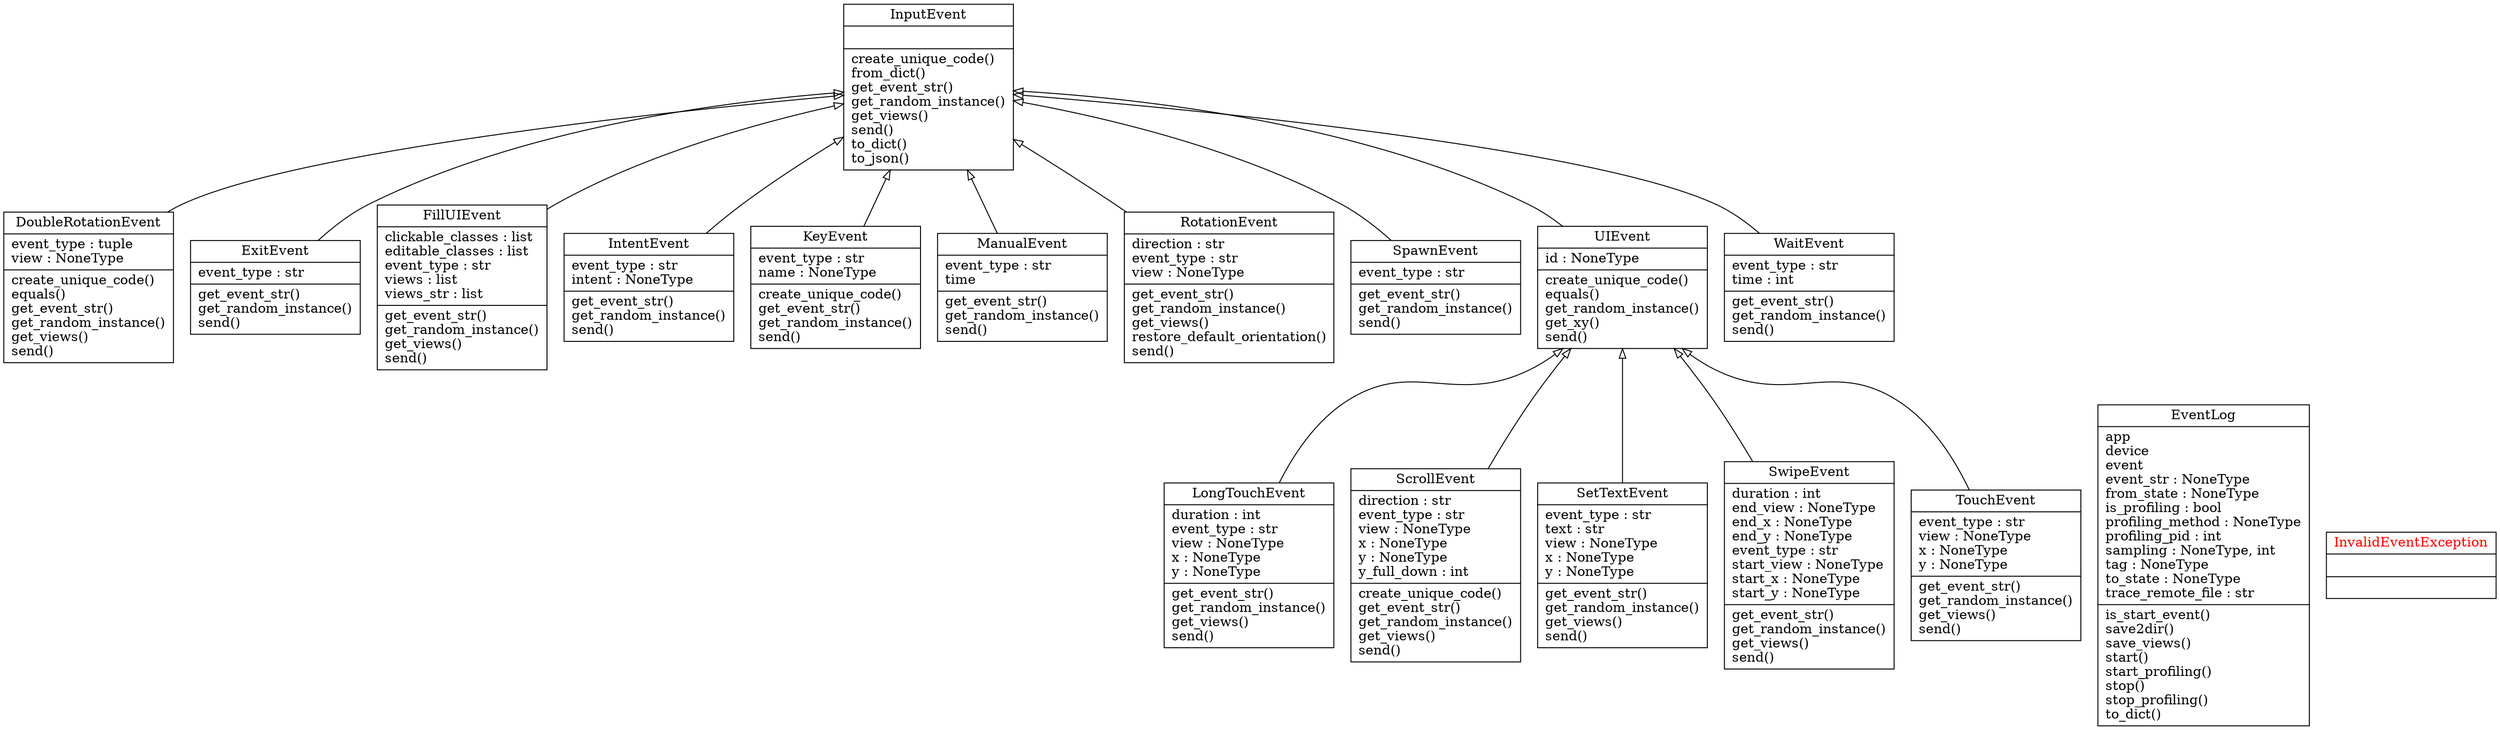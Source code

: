 digraph "classes_input_event" {
charset="utf-8"
rankdir=BT
"0" [label="{DoubleRotationEvent|event_type : tuple\lview : NoneType\l|create_unique_code()\lequals()\lget_event_str()\lget_random_instance()\lget_views()\lsend()\l}", shape="record"];
"1" [label="{EventLog|app\ldevice\levent\levent_str : NoneType\lfrom_state : NoneType\lis_profiling : bool\lprofiling_method : NoneType\lprofiling_pid : int\lsampling : NoneType, int\ltag : NoneType\lto_state : NoneType\ltrace_remote_file : str\l|is_start_event()\lsave2dir()\lsave_views()\lstart()\lstart_profiling()\lstop()\lstop_profiling()\lto_dict()\l}", shape="record"];
"2" [label="{ExitEvent|event_type : str\l|get_event_str()\lget_random_instance()\lsend()\l}", shape="record"];
"3" [label="{FillUIEvent|clickable_classes : list\leditable_classes : list\levent_type : str\lviews : list\lviews_str : list\l|get_event_str()\lget_random_instance()\lget_views()\lsend()\l}", shape="record"];
"4" [label="{InputEvent|\l|create_unique_code()\lfrom_dict()\lget_event_str()\lget_random_instance()\lget_views()\lsend()\lto_dict()\lto_json()\l}", shape="record"];
"5" [label="{IntentEvent|event_type : str\lintent : NoneType\l|get_event_str()\lget_random_instance()\lsend()\l}", shape="record"];
"6" [fontcolor="red", label="{InvalidEventException|\l|}", shape="record"];
"7" [label="{KeyEvent|event_type : str\lname : NoneType\l|create_unique_code()\lget_event_str()\lget_random_instance()\lsend()\l}", shape="record"];
"8" [label="{LongTouchEvent|duration : int\levent_type : str\lview : NoneType\lx : NoneType\ly : NoneType\l|get_event_str()\lget_random_instance()\lget_views()\lsend()\l}", shape="record"];
"9" [label="{ManualEvent|event_type : str\ltime\l|get_event_str()\lget_random_instance()\lsend()\l}", shape="record"];
"10" [label="{RotationEvent|direction : str\levent_type : str\lview : NoneType\l|get_event_str()\lget_random_instance()\lget_views()\lrestore_default_orientation()\lsend()\l}", shape="record"];
"11" [label="{ScrollEvent|direction : str\levent_type : str\lview : NoneType\lx : NoneType\ly : NoneType\ly_full_down : int\l|create_unique_code()\lget_event_str()\lget_random_instance()\lget_views()\lsend()\l}", shape="record"];
"12" [label="{SetTextEvent|event_type : str\ltext : str\lview : NoneType\lx : NoneType\ly : NoneType\l|get_event_str()\lget_random_instance()\lget_views()\lsend()\l}", shape="record"];
"13" [label="{SpawnEvent|event_type : str\l|get_event_str()\lget_random_instance()\lsend()\l}", shape="record"];
"14" [label="{SwipeEvent|duration : int\lend_view : NoneType\lend_x : NoneType\lend_y : NoneType\levent_type : str\lstart_view : NoneType\lstart_x : NoneType\lstart_y : NoneType\l|get_event_str()\lget_random_instance()\lget_views()\lsend()\l}", shape="record"];
"15" [label="{TouchEvent|event_type : str\lview : NoneType\lx : NoneType\ly : NoneType\l|get_event_str()\lget_random_instance()\lget_views()\lsend()\l}", shape="record"];
"16" [label="{UIEvent|id : NoneType\l|create_unique_code()\lequals()\lget_random_instance()\lget_xy()\lsend()\l}", shape="record"];
"17" [label="{WaitEvent|event_type : str\ltime : int\l|get_event_str()\lget_random_instance()\lsend()\l}", shape="record"];
"0" -> "4" [arrowhead="empty", arrowtail="none"];
"2" -> "4" [arrowhead="empty", arrowtail="none"];
"3" -> "4" [arrowhead="empty", arrowtail="none"];
"5" -> "4" [arrowhead="empty", arrowtail="none"];
"7" -> "4" [arrowhead="empty", arrowtail="none"];
"8" -> "16" [arrowhead="empty", arrowtail="none"];
"9" -> "4" [arrowhead="empty", arrowtail="none"];
"10" -> "4" [arrowhead="empty", arrowtail="none"];
"11" -> "16" [arrowhead="empty", arrowtail="none"];
"12" -> "16" [arrowhead="empty", arrowtail="none"];
"13" -> "4" [arrowhead="empty", arrowtail="none"];
"14" -> "16" [arrowhead="empty", arrowtail="none"];
"15" -> "16" [arrowhead="empty", arrowtail="none"];
"16" -> "4" [arrowhead="empty", arrowtail="none"];
"17" -> "4" [arrowhead="empty", arrowtail="none"];
}

